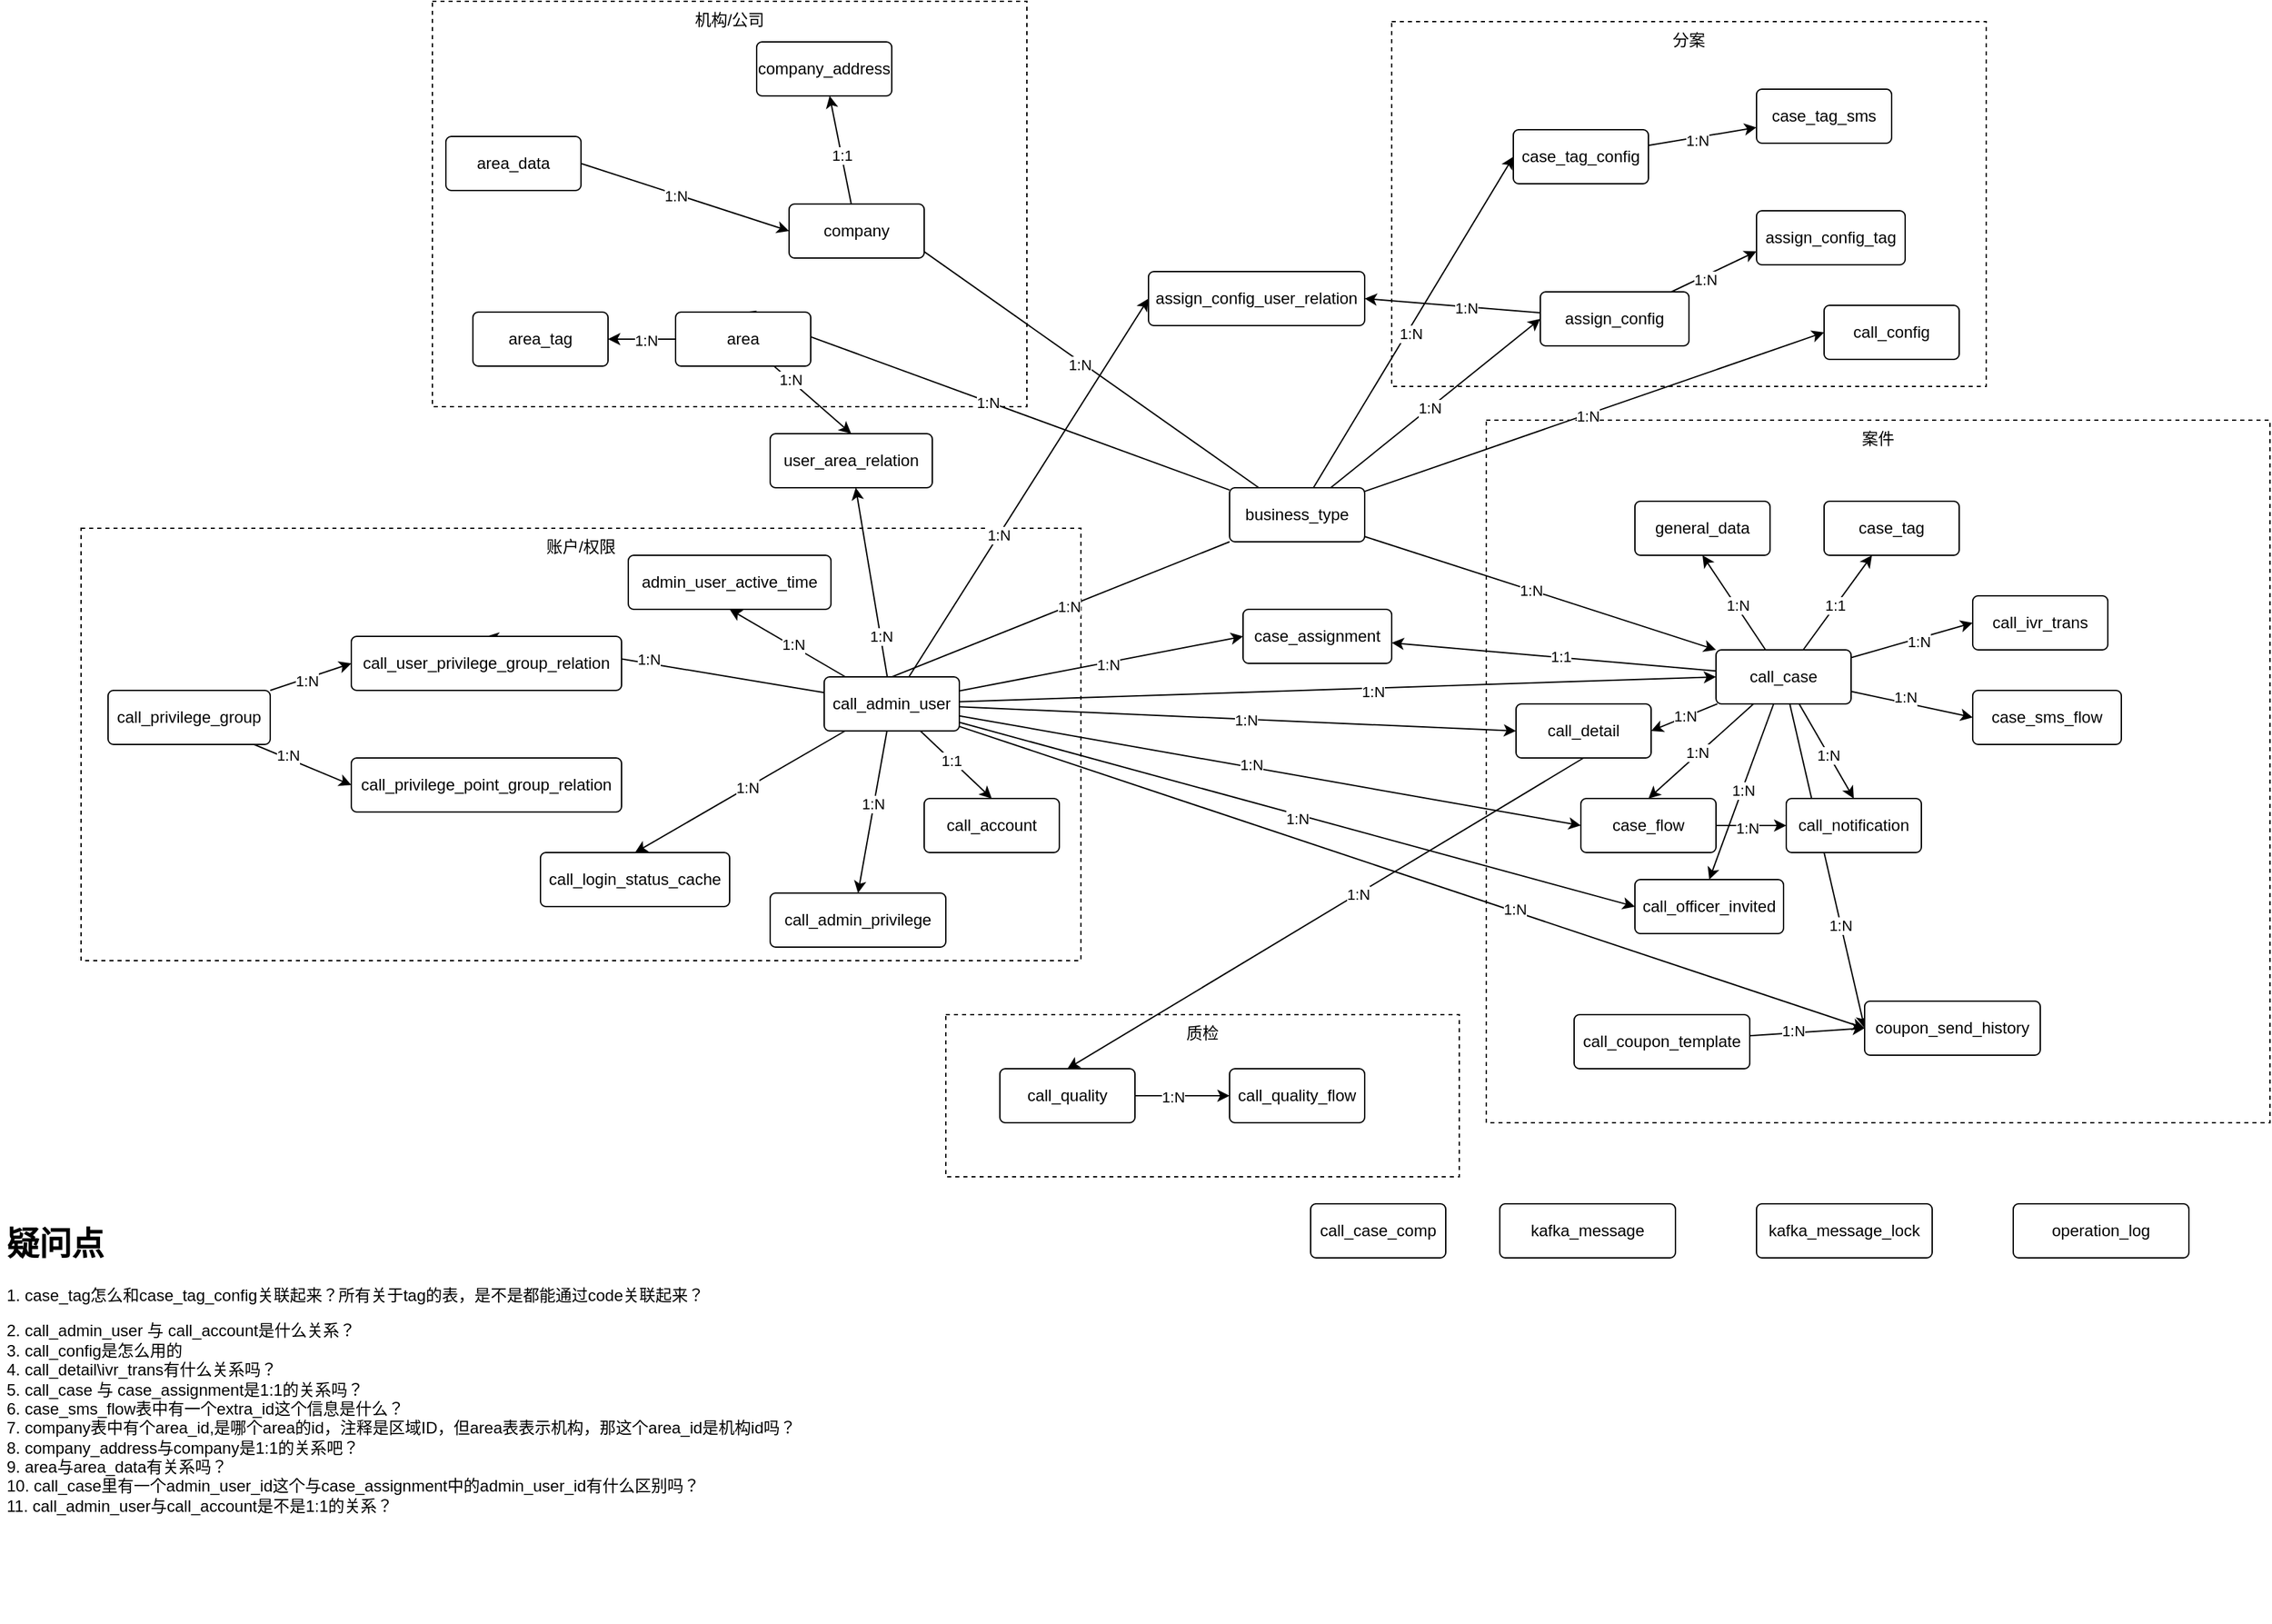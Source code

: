 <mxfile version="21.6.3" type="github">
  <diagram name="第 1 页" id="yUdO4xcYojDsIHdRHsY_">
    <mxGraphModel dx="1781" dy="1785" grid="1" gridSize="10" guides="1" tooltips="1" connect="1" arrows="1" fold="1" page="1" pageScale="1" pageWidth="827" pageHeight="1169" math="0" shadow="0">
      <root>
        <mxCell id="0" />
        <mxCell id="1" parent="0" />
        <mxCell id="k25ElWPyXL3KTAe7HJmq-136" value="分案" style="rounded=0;whiteSpace=wrap;html=1;verticalAlign=top;dashed=1;" vertex="1" parent="1">
          <mxGeometry x="660" y="-5" width="440" height="270" as="geometry" />
        </mxCell>
        <mxCell id="k25ElWPyXL3KTAe7HJmq-135" value="质检" style="rounded=0;whiteSpace=wrap;html=1;verticalAlign=top;dashed=1;" vertex="1" parent="1">
          <mxGeometry x="330" y="730" width="380" height="120" as="geometry" />
        </mxCell>
        <mxCell id="k25ElWPyXL3KTAe7HJmq-134" value="案件" style="rounded=0;whiteSpace=wrap;html=1;verticalAlign=top;dashed=1;" vertex="1" parent="1">
          <mxGeometry x="730" y="290" width="580" height="520" as="geometry" />
        </mxCell>
        <mxCell id="k25ElWPyXL3KTAe7HJmq-133" value="账户/权限" style="rounded=0;whiteSpace=wrap;html=1;verticalAlign=top;dashed=1;" vertex="1" parent="1">
          <mxGeometry x="-310" y="370" width="740" height="320" as="geometry" />
        </mxCell>
        <mxCell id="k25ElWPyXL3KTAe7HJmq-132" value="机构/公司" style="rounded=0;whiteSpace=wrap;html=1;verticalAlign=top;dashed=1;" vertex="1" parent="1">
          <mxGeometry x="-50" y="-20" width="440" height="300" as="geometry" />
        </mxCell>
        <mxCell id="k25ElWPyXL3KTAe7HJmq-6" style="rounded=0;orthogonalLoop=1;jettySize=auto;html=1;" edge="1" parent="1" source="k25ElWPyXL3KTAe7HJmq-3" target="k25ElWPyXL3KTAe7HJmq-5">
          <mxGeometry relative="1" as="geometry" />
        </mxCell>
        <mxCell id="k25ElWPyXL3KTAe7HJmq-7" value="1:1" style="edgeLabel;html=1;align=center;verticalAlign=middle;resizable=0;points=[];" vertex="1" connectable="0" parent="k25ElWPyXL3KTAe7HJmq-6">
          <mxGeometry x="-0.04" y="1" relative="1" as="geometry">
            <mxPoint y="1" as="offset" />
          </mxGeometry>
        </mxCell>
        <mxCell id="k25ElWPyXL3KTAe7HJmq-18" style="edgeStyle=none;rounded=0;orthogonalLoop=1;jettySize=auto;html=1;entryX=1;entryY=0.5;entryDx=0;entryDy=0;" edge="1" parent="1" source="k25ElWPyXL3KTAe7HJmq-3" target="k25ElWPyXL3KTAe7HJmq-17">
          <mxGeometry relative="1" as="geometry" />
        </mxCell>
        <mxCell id="k25ElWPyXL3KTAe7HJmq-19" value="1:N" style="edgeLabel;html=1;align=center;verticalAlign=middle;resizable=0;points=[];" vertex="1" connectable="0" parent="k25ElWPyXL3KTAe7HJmq-18">
          <mxGeometry x="-0.017" y="-1" relative="1" as="geometry">
            <mxPoint as="offset" />
          </mxGeometry>
        </mxCell>
        <mxCell id="k25ElWPyXL3KTAe7HJmq-23" style="edgeStyle=none;rounded=0;orthogonalLoop=1;jettySize=auto;html=1;entryX=0.5;entryY=0;entryDx=0;entryDy=0;" edge="1" parent="1" source="k25ElWPyXL3KTAe7HJmq-3" target="k25ElWPyXL3KTAe7HJmq-22">
          <mxGeometry relative="1" as="geometry" />
        </mxCell>
        <mxCell id="k25ElWPyXL3KTAe7HJmq-25" value="1:N" style="edgeLabel;html=1;align=center;verticalAlign=middle;resizable=0;points=[];" vertex="1" connectable="0" parent="k25ElWPyXL3KTAe7HJmq-23">
          <mxGeometry x="0.056" y="-2" relative="1" as="geometry">
            <mxPoint as="offset" />
          </mxGeometry>
        </mxCell>
        <mxCell id="k25ElWPyXL3KTAe7HJmq-47" style="edgeStyle=none;rounded=0;orthogonalLoop=1;jettySize=auto;html=1;entryX=0;entryY=0.5;entryDx=0;entryDy=0;" edge="1" parent="1" source="k25ElWPyXL3KTAe7HJmq-3" target="k25ElWPyXL3KTAe7HJmq-46">
          <mxGeometry relative="1" as="geometry" />
        </mxCell>
        <mxCell id="k25ElWPyXL3KTAe7HJmq-48" value="1:N" style="edgeLabel;html=1;align=center;verticalAlign=middle;resizable=0;points=[];" vertex="1" connectable="0" parent="k25ElWPyXL3KTAe7HJmq-47">
          <mxGeometry x="0.111" y="-2" relative="1" as="geometry">
            <mxPoint x="-1" as="offset" />
          </mxGeometry>
        </mxCell>
        <mxCell id="k25ElWPyXL3KTAe7HJmq-53" style="edgeStyle=none;rounded=0;orthogonalLoop=1;jettySize=auto;html=1;entryX=0.5;entryY=0;entryDx=0;entryDy=0;" edge="1" parent="1" source="k25ElWPyXL3KTAe7HJmq-3" target="k25ElWPyXL3KTAe7HJmq-52">
          <mxGeometry relative="1" as="geometry" />
        </mxCell>
        <mxCell id="k25ElWPyXL3KTAe7HJmq-55" value="1:N" style="edgeLabel;html=1;align=center;verticalAlign=middle;resizable=0;points=[];" vertex="1" connectable="0" parent="k25ElWPyXL3KTAe7HJmq-53">
          <mxGeometry x="0.08" y="-1" relative="1" as="geometry">
            <mxPoint as="offset" />
          </mxGeometry>
        </mxCell>
        <mxCell id="k25ElWPyXL3KTAe7HJmq-58" style="edgeStyle=none;rounded=0;orthogonalLoop=1;jettySize=auto;html=1;entryX=0.5;entryY=0;entryDx=0;entryDy=0;" edge="1" parent="1" source="k25ElWPyXL3KTAe7HJmq-3" target="k25ElWPyXL3KTAe7HJmq-57">
          <mxGeometry relative="1" as="geometry" />
        </mxCell>
        <mxCell id="k25ElWPyXL3KTAe7HJmq-60" value="1:N" style="edgeLabel;html=1;align=center;verticalAlign=middle;resizable=0;points=[];" vertex="1" connectable="0" parent="k25ElWPyXL3KTAe7HJmq-58">
          <mxGeometry x="-0.037" relative="1" as="geometry">
            <mxPoint y="1" as="offset" />
          </mxGeometry>
        </mxCell>
        <mxCell id="k25ElWPyXL3KTAe7HJmq-78" style="edgeStyle=none;rounded=0;orthogonalLoop=1;jettySize=auto;html=1;" edge="1" parent="1" source="k25ElWPyXL3KTAe7HJmq-3" target="k25ElWPyXL3KTAe7HJmq-77">
          <mxGeometry relative="1" as="geometry" />
        </mxCell>
        <mxCell id="k25ElWPyXL3KTAe7HJmq-80" value="1:1" style="edgeLabel;html=1;align=center;verticalAlign=middle;resizable=0;points=[];" vertex="1" connectable="0" parent="k25ElWPyXL3KTAe7HJmq-78">
          <mxGeometry x="-0.035" y="-1" relative="1" as="geometry">
            <mxPoint as="offset" />
          </mxGeometry>
        </mxCell>
        <mxCell id="k25ElWPyXL3KTAe7HJmq-83" style="edgeStyle=none;rounded=0;orthogonalLoop=1;jettySize=auto;html=1;entryX=0;entryY=0.5;entryDx=0;entryDy=0;" edge="1" parent="1" source="k25ElWPyXL3KTAe7HJmq-3" target="k25ElWPyXL3KTAe7HJmq-82">
          <mxGeometry relative="1" as="geometry" />
        </mxCell>
        <mxCell id="k25ElWPyXL3KTAe7HJmq-84" value="1:N" style="edgeLabel;html=1;align=center;verticalAlign=middle;resizable=0;points=[];" vertex="1" connectable="0" parent="k25ElWPyXL3KTAe7HJmq-83">
          <mxGeometry x="0.175" y="-3" relative="1" as="geometry">
            <mxPoint x="-12" y="-10" as="offset" />
          </mxGeometry>
        </mxCell>
        <mxCell id="k25ElWPyXL3KTAe7HJmq-97" style="edgeStyle=none;rounded=0;orthogonalLoop=1;jettySize=auto;html=1;entryX=0;entryY=0.5;entryDx=0;entryDy=0;" edge="1" parent="1" source="k25ElWPyXL3KTAe7HJmq-3" target="k25ElWPyXL3KTAe7HJmq-96">
          <mxGeometry relative="1" as="geometry" />
        </mxCell>
        <mxCell id="k25ElWPyXL3KTAe7HJmq-98" value="1:N" style="edgeLabel;html=1;align=center;verticalAlign=middle;resizable=0;points=[];" vertex="1" connectable="0" parent="k25ElWPyXL3KTAe7HJmq-97">
          <mxGeometry x="0.362" y="-1" relative="1" as="geometry">
            <mxPoint as="offset" />
          </mxGeometry>
        </mxCell>
        <mxCell id="k25ElWPyXL3KTAe7HJmq-104" style="edgeStyle=none;rounded=0;orthogonalLoop=1;jettySize=auto;html=1;entryX=0.5;entryY=1;entryDx=0;entryDy=0;" edge="1" parent="1" source="k25ElWPyXL3KTAe7HJmq-3" target="k25ElWPyXL3KTAe7HJmq-103">
          <mxGeometry relative="1" as="geometry" />
        </mxCell>
        <mxCell id="k25ElWPyXL3KTAe7HJmq-105" value="1:N" style="edgeLabel;html=1;align=center;verticalAlign=middle;resizable=0;points=[];" vertex="1" connectable="0" parent="k25ElWPyXL3KTAe7HJmq-104">
          <mxGeometry x="-0.059" y="-1" relative="1" as="geometry">
            <mxPoint as="offset" />
          </mxGeometry>
        </mxCell>
        <mxCell id="k25ElWPyXL3KTAe7HJmq-3" value="call_case" style="rounded=1;arcSize=10;whiteSpace=wrap;html=1;align=center;" vertex="1" parent="1">
          <mxGeometry x="900" y="460" width="100" height="40" as="geometry" />
        </mxCell>
        <mxCell id="k25ElWPyXL3KTAe7HJmq-5" value="case_tag" style="rounded=1;arcSize=10;whiteSpace=wrap;html=1;align=center;" vertex="1" parent="1">
          <mxGeometry x="980" y="350" width="100" height="40" as="geometry" />
        </mxCell>
        <mxCell id="k25ElWPyXL3KTAe7HJmq-9" style="edgeStyle=none;rounded=0;orthogonalLoop=1;jettySize=auto;html=1;entryX=0;entryY=0;entryDx=0;entryDy=0;" edge="1" parent="1" source="k25ElWPyXL3KTAe7HJmq-8" target="k25ElWPyXL3KTAe7HJmq-3">
          <mxGeometry relative="1" as="geometry" />
        </mxCell>
        <mxCell id="k25ElWPyXL3KTAe7HJmq-10" value="1:N" style="edgeLabel;html=1;align=center;verticalAlign=middle;resizable=0;points=[];" vertex="1" connectable="0" parent="k25ElWPyXL3KTAe7HJmq-9">
          <mxGeometry x="-0.068" relative="1" as="geometry">
            <mxPoint x="1" as="offset" />
          </mxGeometry>
        </mxCell>
        <mxCell id="k25ElWPyXL3KTAe7HJmq-15" style="edgeStyle=none;rounded=0;orthogonalLoop=1;jettySize=auto;html=1;entryX=0;entryY=0.5;entryDx=0;entryDy=0;" edge="1" parent="1" source="k25ElWPyXL3KTAe7HJmq-8" target="k25ElWPyXL3KTAe7HJmq-11">
          <mxGeometry relative="1" as="geometry" />
        </mxCell>
        <mxCell id="k25ElWPyXL3KTAe7HJmq-16" value="1:N" style="edgeLabel;html=1;align=center;verticalAlign=middle;resizable=0;points=[];" vertex="1" connectable="0" parent="k25ElWPyXL3KTAe7HJmq-15">
          <mxGeometry x="-0.207" relative="1" as="geometry">
            <mxPoint as="offset" />
          </mxGeometry>
        </mxCell>
        <mxCell id="k25ElWPyXL3KTAe7HJmq-31" style="edgeStyle=none;rounded=0;orthogonalLoop=1;jettySize=auto;html=1;entryX=0;entryY=0.5;entryDx=0;entryDy=0;" edge="1" parent="1" source="k25ElWPyXL3KTAe7HJmq-8" target="k25ElWPyXL3KTAe7HJmq-27">
          <mxGeometry relative="1" as="geometry" />
        </mxCell>
        <mxCell id="k25ElWPyXL3KTAe7HJmq-32" value="1:N" style="edgeLabel;html=1;align=center;verticalAlign=middle;resizable=0;points=[];" vertex="1" connectable="0" parent="k25ElWPyXL3KTAe7HJmq-31">
          <mxGeometry x="-0.055" y="-2" relative="1" as="geometry">
            <mxPoint as="offset" />
          </mxGeometry>
        </mxCell>
        <mxCell id="k25ElWPyXL3KTAe7HJmq-43" style="edgeStyle=none;rounded=0;orthogonalLoop=1;jettySize=auto;html=1;entryX=0;entryY=0.5;entryDx=0;entryDy=0;" edge="1" parent="1" source="k25ElWPyXL3KTAe7HJmq-8" target="k25ElWPyXL3KTAe7HJmq-42">
          <mxGeometry relative="1" as="geometry" />
        </mxCell>
        <mxCell id="k25ElWPyXL3KTAe7HJmq-44" value="1:N" style="edgeLabel;html=1;align=center;verticalAlign=middle;resizable=0;points=[];" vertex="1" connectable="0" parent="k25ElWPyXL3KTAe7HJmq-43">
          <mxGeometry x="-0.031" relative="1" as="geometry">
            <mxPoint y="1" as="offset" />
          </mxGeometry>
        </mxCell>
        <mxCell id="k25ElWPyXL3KTAe7HJmq-89" style="edgeStyle=none;rounded=0;orthogonalLoop=1;jettySize=auto;html=1;entryX=0.5;entryY=0;entryDx=0;entryDy=0;" edge="1" parent="1" source="k25ElWPyXL3KTAe7HJmq-8" target="k25ElWPyXL3KTAe7HJmq-85">
          <mxGeometry relative="1" as="geometry" />
        </mxCell>
        <mxCell id="k25ElWPyXL3KTAe7HJmq-90" value="1:N" style="edgeLabel;html=1;align=center;verticalAlign=middle;resizable=0;points=[];" vertex="1" connectable="0" parent="k25ElWPyXL3KTAe7HJmq-89">
          <mxGeometry x="-0.118" y="1" relative="1" as="geometry">
            <mxPoint x="-1" as="offset" />
          </mxGeometry>
        </mxCell>
        <mxCell id="k25ElWPyXL3KTAe7HJmq-91" style="edgeStyle=none;rounded=0;orthogonalLoop=1;jettySize=auto;html=1;entryX=0.5;entryY=0;entryDx=0;entryDy=0;" edge="1" parent="1" source="k25ElWPyXL3KTAe7HJmq-8" target="k25ElWPyXL3KTAe7HJmq-86">
          <mxGeometry relative="1" as="geometry" />
        </mxCell>
        <mxCell id="k25ElWPyXL3KTAe7HJmq-92" value="1:N" style="edgeLabel;html=1;align=center;verticalAlign=middle;resizable=0;points=[];" vertex="1" connectable="0" parent="k25ElWPyXL3KTAe7HJmq-91">
          <mxGeometry x="-0.008" relative="1" as="geometry">
            <mxPoint x="-1" as="offset" />
          </mxGeometry>
        </mxCell>
        <mxCell id="k25ElWPyXL3KTAe7HJmq-122" style="edgeStyle=none;rounded=0;orthogonalLoop=1;jettySize=auto;html=1;entryX=0;entryY=0.5;entryDx=0;entryDy=0;" edge="1" parent="1" source="k25ElWPyXL3KTAe7HJmq-8" target="k25ElWPyXL3KTAe7HJmq-121">
          <mxGeometry relative="1" as="geometry" />
        </mxCell>
        <mxCell id="k25ElWPyXL3KTAe7HJmq-123" value="1:N" style="edgeLabel;html=1;align=center;verticalAlign=middle;resizable=0;points=[];" vertex="1" connectable="0" parent="k25ElWPyXL3KTAe7HJmq-122">
          <mxGeometry x="-0.05" y="1" relative="1" as="geometry">
            <mxPoint y="1" as="offset" />
          </mxGeometry>
        </mxCell>
        <mxCell id="k25ElWPyXL3KTAe7HJmq-8" value="business_type" style="rounded=1;arcSize=10;whiteSpace=wrap;html=1;align=center;" vertex="1" parent="1">
          <mxGeometry x="540" y="340" width="100" height="40" as="geometry" />
        </mxCell>
        <mxCell id="k25ElWPyXL3KTAe7HJmq-12" style="edgeStyle=none;rounded=0;orthogonalLoop=1;jettySize=auto;html=1;entryX=0;entryY=0.5;entryDx=0;entryDy=0;" edge="1" parent="1" source="k25ElWPyXL3KTAe7HJmq-11" target="k25ElWPyXL3KTAe7HJmq-3">
          <mxGeometry relative="1" as="geometry" />
        </mxCell>
        <mxCell id="k25ElWPyXL3KTAe7HJmq-13" value="1:N" style="edgeLabel;html=1;align=center;verticalAlign=middle;resizable=0;points=[];" vertex="1" connectable="0" parent="k25ElWPyXL3KTAe7HJmq-12">
          <mxGeometry x="0.091" y="-1" relative="1" as="geometry">
            <mxPoint y="1" as="offset" />
          </mxGeometry>
        </mxCell>
        <mxCell id="k25ElWPyXL3KTAe7HJmq-20" style="edgeStyle=none;rounded=0;orthogonalLoop=1;jettySize=auto;html=1;entryX=0;entryY=0.5;entryDx=0;entryDy=0;" edge="1" parent="1" source="k25ElWPyXL3KTAe7HJmq-11" target="k25ElWPyXL3KTAe7HJmq-17">
          <mxGeometry relative="1" as="geometry" />
        </mxCell>
        <mxCell id="k25ElWPyXL3KTAe7HJmq-21" value="1:N" style="edgeLabel;html=1;align=center;verticalAlign=middle;resizable=0;points=[];" vertex="1" connectable="0" parent="k25ElWPyXL3KTAe7HJmq-20">
          <mxGeometry x="0.028" relative="1" as="geometry">
            <mxPoint as="offset" />
          </mxGeometry>
        </mxCell>
        <mxCell id="k25ElWPyXL3KTAe7HJmq-24" style="edgeStyle=none;rounded=0;orthogonalLoop=1;jettySize=auto;html=1;entryX=0;entryY=0.5;entryDx=0;entryDy=0;" edge="1" parent="1" source="k25ElWPyXL3KTAe7HJmq-11" target="k25ElWPyXL3KTAe7HJmq-22">
          <mxGeometry relative="1" as="geometry">
            <mxPoint x="630" y="330" as="targetPoint" />
          </mxGeometry>
        </mxCell>
        <mxCell id="k25ElWPyXL3KTAe7HJmq-26" value="1:N" style="edgeLabel;html=1;align=center;verticalAlign=middle;resizable=0;points=[];" vertex="1" connectable="0" parent="k25ElWPyXL3KTAe7HJmq-24">
          <mxGeometry x="-0.064" y="2" relative="1" as="geometry">
            <mxPoint as="offset" />
          </mxGeometry>
        </mxCell>
        <mxCell id="k25ElWPyXL3KTAe7HJmq-36" style="edgeStyle=none;rounded=0;orthogonalLoop=1;jettySize=auto;html=1;entryX=0.5;entryY=0;entryDx=0;entryDy=0;" edge="1" parent="1" source="k25ElWPyXL3KTAe7HJmq-11" target="k25ElWPyXL3KTAe7HJmq-35">
          <mxGeometry relative="1" as="geometry" />
        </mxCell>
        <mxCell id="k25ElWPyXL3KTAe7HJmq-37" value="1:1" style="edgeLabel;html=1;align=center;verticalAlign=middle;resizable=0;points=[];" vertex="1" connectable="0" parent="k25ElWPyXL3KTAe7HJmq-36">
          <mxGeometry x="-0.13" y="-1" relative="1" as="geometry">
            <mxPoint y="-1" as="offset" />
          </mxGeometry>
        </mxCell>
        <mxCell id="k25ElWPyXL3KTAe7HJmq-40" style="edgeStyle=none;rounded=0;orthogonalLoop=1;jettySize=auto;html=1;entryX=0.5;entryY=0;entryDx=0;entryDy=0;" edge="1" parent="1" source="k25ElWPyXL3KTAe7HJmq-11" target="k25ElWPyXL3KTAe7HJmq-38">
          <mxGeometry relative="1" as="geometry" />
        </mxCell>
        <mxCell id="k25ElWPyXL3KTAe7HJmq-41" value="1:N" style="edgeLabel;html=1;align=center;verticalAlign=middle;resizable=0;points=[];" vertex="1" connectable="0" parent="k25ElWPyXL3KTAe7HJmq-40">
          <mxGeometry x="-0.103" y="-2" relative="1" as="geometry">
            <mxPoint x="1" as="offset" />
          </mxGeometry>
        </mxCell>
        <mxCell id="k25ElWPyXL3KTAe7HJmq-50" style="edgeStyle=none;rounded=0;orthogonalLoop=1;jettySize=auto;html=1;entryX=0.5;entryY=0;entryDx=0;entryDy=0;" edge="1" parent="1" source="k25ElWPyXL3KTAe7HJmq-11" target="k25ElWPyXL3KTAe7HJmq-49">
          <mxGeometry relative="1" as="geometry" />
        </mxCell>
        <mxCell id="k25ElWPyXL3KTAe7HJmq-51" value="1:N" style="edgeLabel;html=1;align=center;verticalAlign=middle;resizable=0;points=[];" vertex="1" connectable="0" parent="k25ElWPyXL3KTAe7HJmq-50">
          <mxGeometry x="-0.064" relative="1" as="geometry">
            <mxPoint as="offset" />
          </mxGeometry>
        </mxCell>
        <mxCell id="k25ElWPyXL3KTAe7HJmq-59" style="edgeStyle=none;rounded=0;orthogonalLoop=1;jettySize=auto;html=1;entryX=0;entryY=0.5;entryDx=0;entryDy=0;" edge="1" parent="1" source="k25ElWPyXL3KTAe7HJmq-11" target="k25ElWPyXL3KTAe7HJmq-57">
          <mxGeometry relative="1" as="geometry" />
        </mxCell>
        <mxCell id="k25ElWPyXL3KTAe7HJmq-61" value="1:N" style="edgeLabel;html=1;align=center;verticalAlign=middle;resizable=0;points=[];" vertex="1" connectable="0" parent="k25ElWPyXL3KTAe7HJmq-59">
          <mxGeometry x="0.001" y="-3" relative="1" as="geometry">
            <mxPoint as="offset" />
          </mxGeometry>
        </mxCell>
        <mxCell id="k25ElWPyXL3KTAe7HJmq-71" style="edgeStyle=none;rounded=0;orthogonalLoop=1;jettySize=auto;html=1;entryX=0.5;entryY=0;entryDx=0;entryDy=0;" edge="1" parent="1" source="k25ElWPyXL3KTAe7HJmq-11" target="k25ElWPyXL3KTAe7HJmq-70">
          <mxGeometry relative="1" as="geometry" />
        </mxCell>
        <mxCell id="k25ElWPyXL3KTAe7HJmq-74" value="1:N" style="edgeLabel;html=1;align=center;verticalAlign=middle;resizable=0;points=[];" vertex="1" connectable="0" parent="k25ElWPyXL3KTAe7HJmq-71">
          <mxGeometry x="0.045" y="-3" relative="1" as="geometry">
            <mxPoint as="offset" />
          </mxGeometry>
        </mxCell>
        <mxCell id="k25ElWPyXL3KTAe7HJmq-79" style="edgeStyle=none;rounded=0;orthogonalLoop=1;jettySize=auto;html=1;entryX=0;entryY=0.5;entryDx=0;entryDy=0;" edge="1" parent="1" source="k25ElWPyXL3KTAe7HJmq-11" target="k25ElWPyXL3KTAe7HJmq-77">
          <mxGeometry relative="1" as="geometry" />
        </mxCell>
        <mxCell id="k25ElWPyXL3KTAe7HJmq-81" value="1:N" style="edgeLabel;html=1;align=center;verticalAlign=middle;resizable=0;points=[];" vertex="1" connectable="0" parent="k25ElWPyXL3KTAe7HJmq-79">
          <mxGeometry x="0.048" y="3" relative="1" as="geometry">
            <mxPoint y="4" as="offset" />
          </mxGeometry>
        </mxCell>
        <mxCell id="k25ElWPyXL3KTAe7HJmq-101" style="edgeStyle=none;rounded=0;orthogonalLoop=1;jettySize=auto;html=1;entryX=0;entryY=0.5;entryDx=0;entryDy=0;" edge="1" parent="1" source="k25ElWPyXL3KTAe7HJmq-11" target="k25ElWPyXL3KTAe7HJmq-96">
          <mxGeometry relative="1" as="geometry" />
        </mxCell>
        <mxCell id="k25ElWPyXL3KTAe7HJmq-102" value="1:N" style="edgeLabel;html=1;align=center;verticalAlign=middle;resizable=0;points=[];" vertex="1" connectable="0" parent="k25ElWPyXL3KTAe7HJmq-101">
          <mxGeometry x="0.223" y="2" relative="1" as="geometry">
            <mxPoint as="offset" />
          </mxGeometry>
        </mxCell>
        <mxCell id="k25ElWPyXL3KTAe7HJmq-111" style="edgeStyle=none;rounded=0;orthogonalLoop=1;jettySize=auto;html=1;" edge="1" parent="1" source="k25ElWPyXL3KTAe7HJmq-11" target="k25ElWPyXL3KTAe7HJmq-109">
          <mxGeometry relative="1" as="geometry" />
        </mxCell>
        <mxCell id="k25ElWPyXL3KTAe7HJmq-113" value="1:N" style="edgeLabel;html=1;align=center;verticalAlign=middle;resizable=0;points=[];" vertex="1" connectable="0" parent="k25ElWPyXL3KTAe7HJmq-111">
          <mxGeometry x="-0.56" relative="1" as="geometry">
            <mxPoint as="offset" />
          </mxGeometry>
        </mxCell>
        <mxCell id="k25ElWPyXL3KTAe7HJmq-115" style="edgeStyle=none;rounded=0;orthogonalLoop=1;jettySize=auto;html=1;entryX=0.5;entryY=1;entryDx=0;entryDy=0;" edge="1" parent="1" source="k25ElWPyXL3KTAe7HJmq-11" target="k25ElWPyXL3KTAe7HJmq-114">
          <mxGeometry relative="1" as="geometry" />
        </mxCell>
        <mxCell id="k25ElWPyXL3KTAe7HJmq-116" value="1:N" style="edgeLabel;html=1;align=center;verticalAlign=middle;resizable=0;points=[];" vertex="1" connectable="0" parent="k25ElWPyXL3KTAe7HJmq-115">
          <mxGeometry x="-0.086" y="-1" relative="1" as="geometry">
            <mxPoint as="offset" />
          </mxGeometry>
        </mxCell>
        <mxCell id="k25ElWPyXL3KTAe7HJmq-130" style="edgeStyle=none;rounded=0;orthogonalLoop=1;jettySize=auto;html=1;entryX=0;entryY=0.5;entryDx=0;entryDy=0;" edge="1" parent="1" source="k25ElWPyXL3KTAe7HJmq-11" target="k25ElWPyXL3KTAe7HJmq-127">
          <mxGeometry relative="1" as="geometry" />
        </mxCell>
        <mxCell id="k25ElWPyXL3KTAe7HJmq-131" value="1:N" style="edgeLabel;html=1;align=center;verticalAlign=middle;resizable=0;points=[];" vertex="1" connectable="0" parent="k25ElWPyXL3KTAe7HJmq-130">
          <mxGeometry x="-0.25" y="1" relative="1" as="geometry">
            <mxPoint as="offset" />
          </mxGeometry>
        </mxCell>
        <mxCell id="k25ElWPyXL3KTAe7HJmq-11" value="call_admin_user" style="rounded=1;arcSize=10;whiteSpace=wrap;html=1;align=center;" vertex="1" parent="1">
          <mxGeometry x="240" y="480" width="100" height="40" as="geometry" />
        </mxCell>
        <mxCell id="k25ElWPyXL3KTAe7HJmq-65" style="edgeStyle=none;rounded=0;orthogonalLoop=1;jettySize=auto;html=1;entryX=0.5;entryY=0;entryDx=0;entryDy=0;exitX=0.5;exitY=1;exitDx=0;exitDy=0;" edge="1" parent="1" source="k25ElWPyXL3KTAe7HJmq-17" target="k25ElWPyXL3KTAe7HJmq-64">
          <mxGeometry relative="1" as="geometry" />
        </mxCell>
        <mxCell id="k25ElWPyXL3KTAe7HJmq-66" value="1:N" style="edgeLabel;html=1;align=center;verticalAlign=middle;resizable=0;points=[];" vertex="1" connectable="0" parent="k25ElWPyXL3KTAe7HJmq-65">
          <mxGeometry x="-0.125" relative="1" as="geometry">
            <mxPoint as="offset" />
          </mxGeometry>
        </mxCell>
        <mxCell id="k25ElWPyXL3KTAe7HJmq-17" value="call_detail" style="rounded=1;arcSize=10;whiteSpace=wrap;html=1;align=center;" vertex="1" parent="1">
          <mxGeometry x="752" y="500" width="100" height="40" as="geometry" />
        </mxCell>
        <mxCell id="k25ElWPyXL3KTAe7HJmq-54" style="edgeStyle=none;rounded=0;orthogonalLoop=1;jettySize=auto;html=1;entryX=0;entryY=0.5;entryDx=0;entryDy=0;" edge="1" parent="1" source="k25ElWPyXL3KTAe7HJmq-22" target="k25ElWPyXL3KTAe7HJmq-52">
          <mxGeometry relative="1" as="geometry" />
        </mxCell>
        <mxCell id="k25ElWPyXL3KTAe7HJmq-56" value="1:N" style="edgeLabel;html=1;align=center;verticalAlign=middle;resizable=0;points=[];" vertex="1" connectable="0" parent="k25ElWPyXL3KTAe7HJmq-54">
          <mxGeometry x="-0.137" y="-2" relative="1" as="geometry">
            <mxPoint as="offset" />
          </mxGeometry>
        </mxCell>
        <mxCell id="k25ElWPyXL3KTAe7HJmq-22" value="case_flow" style="rounded=1;arcSize=10;whiteSpace=wrap;html=1;align=center;" vertex="1" parent="1">
          <mxGeometry x="800" y="570" width="100" height="40" as="geometry" />
        </mxCell>
        <mxCell id="k25ElWPyXL3KTAe7HJmq-29" style="edgeStyle=none;rounded=0;orthogonalLoop=1;jettySize=auto;html=1;" edge="1" parent="1" source="k25ElWPyXL3KTAe7HJmq-27" target="k25ElWPyXL3KTAe7HJmq-28">
          <mxGeometry relative="1" as="geometry" />
        </mxCell>
        <mxCell id="k25ElWPyXL3KTAe7HJmq-30" value="1:N" style="edgeLabel;html=1;align=center;verticalAlign=middle;resizable=0;points=[];" vertex="1" connectable="0" parent="k25ElWPyXL3KTAe7HJmq-29">
          <mxGeometry x="-0.1" y="-1" relative="1" as="geometry">
            <mxPoint y="1" as="offset" />
          </mxGeometry>
        </mxCell>
        <mxCell id="k25ElWPyXL3KTAe7HJmq-27" value="case_tag_config" style="rounded=1;arcSize=10;whiteSpace=wrap;html=1;align=center;" vertex="1" parent="1">
          <mxGeometry x="750" y="75" width="100" height="40" as="geometry" />
        </mxCell>
        <mxCell id="k25ElWPyXL3KTAe7HJmq-28" value="case_tag_sms" style="rounded=1;arcSize=10;whiteSpace=wrap;html=1;align=center;" vertex="1" parent="1">
          <mxGeometry x="930" y="45" width="100" height="40" as="geometry" />
        </mxCell>
        <mxCell id="k25ElWPyXL3KTAe7HJmq-33" value="&lt;h1&gt;疑问点&lt;/h1&gt;&lt;p&gt;1. case_tag怎么和case_tag_config关联起来？所有关于tag的表，是不是都能通过code关联起来？&lt;/p&gt;2. call_admin_user 与 call_account是什么关系？&lt;br&gt;3.&amp;nbsp;call_config是怎么用的&lt;br&gt;4. call_detail\ivr_trans有什么关系吗？&lt;br&gt;5.&amp;nbsp;call_case 与 case_assignment是1:1的关系吗？&lt;br&gt;6.&amp;nbsp;case_sms_flow表中有一个extra_id这个信息是什么？&lt;br&gt;7. company表中有个area_id,是哪个area的id，注释是区域ID，但area表表示机构，那这个area_id是机构id吗？&lt;br&gt;8.&amp;nbsp;company_address与company是1:1的关系吧？&lt;br&gt;9. area与area_data有关系吗？&lt;br&gt;10.&amp;nbsp;call_case里有一个admin_user_id这个与case_assignment中的admin_user_id有什么区别吗？&lt;br&gt;11.&amp;nbsp;call_admin_user与call_account是不是1:1的关系？" style="text;html=1;strokeColor=none;fillColor=none;spacing=5;spacingTop=-20;whiteSpace=wrap;overflow=hidden;rounded=0;" vertex="1" parent="1">
          <mxGeometry x="-370" y="880" width="680" height="300" as="geometry" />
        </mxCell>
        <mxCell id="k25ElWPyXL3KTAe7HJmq-34" value="call_case_comp" style="rounded=1;arcSize=10;whiteSpace=wrap;html=1;align=center;" vertex="1" parent="1">
          <mxGeometry x="600" y="870" width="100" height="40" as="geometry" />
        </mxCell>
        <mxCell id="k25ElWPyXL3KTAe7HJmq-35" value="call_account" style="rounded=1;arcSize=10;whiteSpace=wrap;html=1;align=center;" vertex="1" parent="1">
          <mxGeometry x="314" y="570" width="100" height="40" as="geometry" />
        </mxCell>
        <mxCell id="k25ElWPyXL3KTAe7HJmq-38" value="call_admin_privilege" style="rounded=1;arcSize=10;whiteSpace=wrap;html=1;align=center;" vertex="1" parent="1">
          <mxGeometry x="200" y="640" width="130" height="40" as="geometry" />
        </mxCell>
        <mxCell id="k25ElWPyXL3KTAe7HJmq-42" value="call_config" style="rounded=1;arcSize=10;whiteSpace=wrap;html=1;align=center;" vertex="1" parent="1">
          <mxGeometry x="980" y="205" width="100" height="40" as="geometry" />
        </mxCell>
        <mxCell id="k25ElWPyXL3KTAe7HJmq-99" style="edgeStyle=none;rounded=0;orthogonalLoop=1;jettySize=auto;html=1;entryX=0;entryY=0.5;entryDx=0;entryDy=0;" edge="1" parent="1" source="k25ElWPyXL3KTAe7HJmq-45" target="k25ElWPyXL3KTAe7HJmq-96">
          <mxGeometry relative="1" as="geometry" />
        </mxCell>
        <mxCell id="k25ElWPyXL3KTAe7HJmq-100" value="1:N" style="edgeLabel;html=1;align=center;verticalAlign=middle;resizable=0;points=[];" vertex="1" connectable="0" parent="k25ElWPyXL3KTAe7HJmq-99">
          <mxGeometry x="-0.262" y="2" relative="1" as="geometry">
            <mxPoint as="offset" />
          </mxGeometry>
        </mxCell>
        <mxCell id="k25ElWPyXL3KTAe7HJmq-45" value="call_coupon_template" style="rounded=1;arcSize=10;whiteSpace=wrap;html=1;align=center;" vertex="1" parent="1">
          <mxGeometry x="795" y="730" width="130" height="40" as="geometry" />
        </mxCell>
        <mxCell id="k25ElWPyXL3KTAe7HJmq-46" value="call_ivr_trans" style="rounded=1;arcSize=10;whiteSpace=wrap;html=1;align=center;" vertex="1" parent="1">
          <mxGeometry x="1090" y="420" width="100" height="40" as="geometry" />
        </mxCell>
        <mxCell id="k25ElWPyXL3KTAe7HJmq-49" value="call_login_status_cache" style="rounded=1;arcSize=10;whiteSpace=wrap;html=1;align=center;" vertex="1" parent="1">
          <mxGeometry x="30" y="610" width="140" height="40" as="geometry" />
        </mxCell>
        <mxCell id="k25ElWPyXL3KTAe7HJmq-52" value="call_notification" style="rounded=1;arcSize=10;whiteSpace=wrap;html=1;align=center;" vertex="1" parent="1">
          <mxGeometry x="952" y="570" width="100" height="40" as="geometry" />
        </mxCell>
        <mxCell id="k25ElWPyXL3KTAe7HJmq-57" value="call_officer_invited" style="rounded=1;arcSize=10;whiteSpace=wrap;html=1;align=center;" vertex="1" parent="1">
          <mxGeometry x="840" y="630" width="110" height="40" as="geometry" />
        </mxCell>
        <mxCell id="k25ElWPyXL3KTAe7HJmq-72" style="edgeStyle=none;rounded=0;orthogonalLoop=1;jettySize=auto;html=1;entryX=0;entryY=0.5;entryDx=0;entryDy=0;" edge="1" parent="1" source="k25ElWPyXL3KTAe7HJmq-62" target="k25ElWPyXL3KTAe7HJmq-70">
          <mxGeometry relative="1" as="geometry" />
        </mxCell>
        <mxCell id="k25ElWPyXL3KTAe7HJmq-75" value="1:N" style="edgeLabel;html=1;align=center;verticalAlign=middle;resizable=0;points=[];" vertex="1" connectable="0" parent="k25ElWPyXL3KTAe7HJmq-72">
          <mxGeometry x="-0.12" y="-2" relative="1" as="geometry">
            <mxPoint as="offset" />
          </mxGeometry>
        </mxCell>
        <mxCell id="k25ElWPyXL3KTAe7HJmq-73" style="edgeStyle=none;rounded=0;orthogonalLoop=1;jettySize=auto;html=1;entryX=0;entryY=0.5;entryDx=0;entryDy=0;" edge="1" parent="1" source="k25ElWPyXL3KTAe7HJmq-62" target="k25ElWPyXL3KTAe7HJmq-63">
          <mxGeometry relative="1" as="geometry" />
        </mxCell>
        <mxCell id="k25ElWPyXL3KTAe7HJmq-76" value="1:N" style="edgeLabel;html=1;align=center;verticalAlign=middle;resizable=0;points=[];" vertex="1" connectable="0" parent="k25ElWPyXL3KTAe7HJmq-73">
          <mxGeometry x="-0.348" y="2" relative="1" as="geometry">
            <mxPoint as="offset" />
          </mxGeometry>
        </mxCell>
        <mxCell id="k25ElWPyXL3KTAe7HJmq-62" value="call_privilege_group" style="rounded=1;arcSize=10;whiteSpace=wrap;html=1;align=center;" vertex="1" parent="1">
          <mxGeometry x="-290" y="490" width="120" height="40" as="geometry" />
        </mxCell>
        <mxCell id="k25ElWPyXL3KTAe7HJmq-63" value="call_privilege_point_group_relation" style="rounded=1;arcSize=10;whiteSpace=wrap;html=1;align=center;" vertex="1" parent="1">
          <mxGeometry x="-110" y="540" width="200" height="40" as="geometry" />
        </mxCell>
        <mxCell id="k25ElWPyXL3KTAe7HJmq-68" style="edgeStyle=none;rounded=0;orthogonalLoop=1;jettySize=auto;html=1;entryX=0;entryY=0.5;entryDx=0;entryDy=0;" edge="1" parent="1" source="k25ElWPyXL3KTAe7HJmq-64" target="k25ElWPyXL3KTAe7HJmq-67">
          <mxGeometry relative="1" as="geometry" />
        </mxCell>
        <mxCell id="k25ElWPyXL3KTAe7HJmq-69" value="1:N" style="edgeLabel;html=1;align=center;verticalAlign=middle;resizable=0;points=[];" vertex="1" connectable="0" parent="k25ElWPyXL3KTAe7HJmq-68">
          <mxGeometry x="-0.2" y="-1" relative="1" as="geometry">
            <mxPoint as="offset" />
          </mxGeometry>
        </mxCell>
        <mxCell id="k25ElWPyXL3KTAe7HJmq-64" value="call_quality" style="rounded=1;arcSize=10;whiteSpace=wrap;html=1;align=center;" vertex="1" parent="1">
          <mxGeometry x="370" y="770" width="100" height="40" as="geometry" />
        </mxCell>
        <mxCell id="k25ElWPyXL3KTAe7HJmq-67" value="call_quality_flow" style="rounded=1;arcSize=10;whiteSpace=wrap;html=1;align=center;" vertex="1" parent="1">
          <mxGeometry x="540" y="770" width="100" height="40" as="geometry" />
        </mxCell>
        <mxCell id="k25ElWPyXL3KTAe7HJmq-70" value="call_user_privilege_group_relation" style="rounded=1;arcSize=10;whiteSpace=wrap;html=1;align=center;" vertex="1" parent="1">
          <mxGeometry x="-110" y="450" width="200" height="40" as="geometry" />
        </mxCell>
        <mxCell id="k25ElWPyXL3KTAe7HJmq-77" value="case_assignment" style="rounded=1;arcSize=10;whiteSpace=wrap;html=1;align=center;" vertex="1" parent="1">
          <mxGeometry x="550" y="430" width="110" height="40" as="geometry" />
        </mxCell>
        <mxCell id="k25ElWPyXL3KTAe7HJmq-82" value="case_sms_flow" style="rounded=1;arcSize=10;whiteSpace=wrap;html=1;align=center;" vertex="1" parent="1">
          <mxGeometry x="1090" y="490" width="110" height="40" as="geometry" />
        </mxCell>
        <mxCell id="k25ElWPyXL3KTAe7HJmq-94" style="edgeStyle=none;rounded=0;orthogonalLoop=1;jettySize=auto;html=1;" edge="1" parent="1" source="k25ElWPyXL3KTAe7HJmq-85" target="k25ElWPyXL3KTAe7HJmq-93">
          <mxGeometry relative="1" as="geometry" />
        </mxCell>
        <mxCell id="k25ElWPyXL3KTAe7HJmq-95" value="1:1" style="edgeLabel;html=1;align=center;verticalAlign=middle;resizable=0;points=[];" vertex="1" connectable="0" parent="k25ElWPyXL3KTAe7HJmq-94">
          <mxGeometry x="-0.1" relative="1" as="geometry">
            <mxPoint as="offset" />
          </mxGeometry>
        </mxCell>
        <mxCell id="k25ElWPyXL3KTAe7HJmq-85" value="company" style="rounded=1;arcSize=10;whiteSpace=wrap;html=1;align=center;" vertex="1" parent="1">
          <mxGeometry x="214" y="130" width="100" height="40" as="geometry" />
        </mxCell>
        <mxCell id="k25ElWPyXL3KTAe7HJmq-87" style="edgeStyle=none;rounded=0;orthogonalLoop=1;jettySize=auto;html=1;entryX=0;entryY=0.5;entryDx=0;entryDy=0;exitX=1;exitY=0.5;exitDx=0;exitDy=0;" edge="1" parent="1" source="k25ElWPyXL3KTAe7HJmq-117" target="k25ElWPyXL3KTAe7HJmq-85">
          <mxGeometry relative="1" as="geometry" />
        </mxCell>
        <mxCell id="k25ElWPyXL3KTAe7HJmq-88" value="1:N" style="edgeLabel;html=1;align=center;verticalAlign=middle;resizable=0;points=[];" vertex="1" connectable="0" parent="k25ElWPyXL3KTAe7HJmq-87">
          <mxGeometry x="-0.1" relative="1" as="geometry">
            <mxPoint y="1" as="offset" />
          </mxGeometry>
        </mxCell>
        <mxCell id="k25ElWPyXL3KTAe7HJmq-110" style="edgeStyle=none;rounded=0;orthogonalLoop=1;jettySize=auto;html=1;entryX=0.5;entryY=0;entryDx=0;entryDy=0;" edge="1" parent="1" source="k25ElWPyXL3KTAe7HJmq-86" target="k25ElWPyXL3KTAe7HJmq-109">
          <mxGeometry relative="1" as="geometry" />
        </mxCell>
        <mxCell id="k25ElWPyXL3KTAe7HJmq-112" value="1:N" style="edgeLabel;html=1;align=center;verticalAlign=middle;resizable=0;points=[];" vertex="1" connectable="0" parent="k25ElWPyXL3KTAe7HJmq-110">
          <mxGeometry x="-0.594" y="1" relative="1" as="geometry">
            <mxPoint as="offset" />
          </mxGeometry>
        </mxCell>
        <mxCell id="k25ElWPyXL3KTAe7HJmq-119" style="edgeStyle=none;rounded=0;orthogonalLoop=1;jettySize=auto;html=1;entryX=1;entryY=0.5;entryDx=0;entryDy=0;" edge="1" parent="1" source="k25ElWPyXL3KTAe7HJmq-86" target="k25ElWPyXL3KTAe7HJmq-118">
          <mxGeometry relative="1" as="geometry" />
        </mxCell>
        <mxCell id="k25ElWPyXL3KTAe7HJmq-120" value="1:N" style="edgeLabel;html=1;align=center;verticalAlign=middle;resizable=0;points=[];" vertex="1" connectable="0" parent="k25ElWPyXL3KTAe7HJmq-119">
          <mxGeometry x="-0.128" y="1" relative="1" as="geometry">
            <mxPoint as="offset" />
          </mxGeometry>
        </mxCell>
        <mxCell id="k25ElWPyXL3KTAe7HJmq-86" value="area" style="rounded=1;arcSize=10;whiteSpace=wrap;html=1;align=center;" vertex="1" parent="1">
          <mxGeometry x="130" y="210" width="100" height="40" as="geometry" />
        </mxCell>
        <mxCell id="k25ElWPyXL3KTAe7HJmq-93" value="company_address" style="rounded=1;arcSize=10;whiteSpace=wrap;html=1;align=center;" vertex="1" parent="1">
          <mxGeometry x="190" y="10" width="100" height="40" as="geometry" />
        </mxCell>
        <mxCell id="k25ElWPyXL3KTAe7HJmq-96" value="coupon_send_history" style="rounded=1;arcSize=10;whiteSpace=wrap;html=1;align=center;" vertex="1" parent="1">
          <mxGeometry x="1010" y="720" width="130" height="40" as="geometry" />
        </mxCell>
        <mxCell id="k25ElWPyXL3KTAe7HJmq-103" value="general_data" style="rounded=1;arcSize=10;whiteSpace=wrap;html=1;align=center;" vertex="1" parent="1">
          <mxGeometry x="840" y="350" width="100" height="40" as="geometry" />
        </mxCell>
        <mxCell id="k25ElWPyXL3KTAe7HJmq-106" value="kafka_message" style="rounded=1;arcSize=10;whiteSpace=wrap;html=1;align=center;" vertex="1" parent="1">
          <mxGeometry x="740" y="870" width="130" height="40" as="geometry" />
        </mxCell>
        <mxCell id="k25ElWPyXL3KTAe7HJmq-107" value="kafka_message_lock" style="rounded=1;arcSize=10;whiteSpace=wrap;html=1;align=center;" vertex="1" parent="1">
          <mxGeometry x="930" y="870" width="130" height="40" as="geometry" />
        </mxCell>
        <mxCell id="k25ElWPyXL3KTAe7HJmq-108" value="operation_log" style="rounded=1;arcSize=10;whiteSpace=wrap;html=1;align=center;" vertex="1" parent="1">
          <mxGeometry x="1120" y="870" width="130" height="40" as="geometry" />
        </mxCell>
        <mxCell id="k25ElWPyXL3KTAe7HJmq-109" value="user_area_relation" style="rounded=1;arcSize=10;whiteSpace=wrap;html=1;align=center;" vertex="1" parent="1">
          <mxGeometry x="200" y="300" width="120" height="40" as="geometry" />
        </mxCell>
        <mxCell id="k25ElWPyXL3KTAe7HJmq-114" value="admin_user_active_time" style="rounded=1;arcSize=10;whiteSpace=wrap;html=1;align=center;" vertex="1" parent="1">
          <mxGeometry x="95" y="390" width="150" height="40" as="geometry" />
        </mxCell>
        <mxCell id="k25ElWPyXL3KTAe7HJmq-117" value="area_data" style="rounded=1;arcSize=10;whiteSpace=wrap;html=1;align=center;" vertex="1" parent="1">
          <mxGeometry x="-40" y="80" width="100" height="40" as="geometry" />
        </mxCell>
        <mxCell id="k25ElWPyXL3KTAe7HJmq-118" value="area_tag" style="rounded=1;arcSize=10;whiteSpace=wrap;html=1;align=center;" vertex="1" parent="1">
          <mxGeometry x="-20" y="210" width="100" height="40" as="geometry" />
        </mxCell>
        <mxCell id="k25ElWPyXL3KTAe7HJmq-125" style="edgeStyle=none;rounded=0;orthogonalLoop=1;jettySize=auto;html=1;entryX=0;entryY=0.75;entryDx=0;entryDy=0;" edge="1" parent="1" source="k25ElWPyXL3KTAe7HJmq-121" target="k25ElWPyXL3KTAe7HJmq-124">
          <mxGeometry relative="1" as="geometry" />
        </mxCell>
        <mxCell id="k25ElWPyXL3KTAe7HJmq-126" value="1:N" style="edgeLabel;html=1;align=center;verticalAlign=middle;resizable=0;points=[];" vertex="1" connectable="0" parent="k25ElWPyXL3KTAe7HJmq-125">
          <mxGeometry x="-0.246" y="-2" relative="1" as="geometry">
            <mxPoint as="offset" />
          </mxGeometry>
        </mxCell>
        <mxCell id="k25ElWPyXL3KTAe7HJmq-128" style="edgeStyle=none;rounded=0;orthogonalLoop=1;jettySize=auto;html=1;entryX=1;entryY=0.5;entryDx=0;entryDy=0;" edge="1" parent="1" source="k25ElWPyXL3KTAe7HJmq-121" target="k25ElWPyXL3KTAe7HJmq-127">
          <mxGeometry relative="1" as="geometry">
            <mxPoint x="650" y="185" as="targetPoint" />
          </mxGeometry>
        </mxCell>
        <mxCell id="k25ElWPyXL3KTAe7HJmq-129" value="1:N" style="edgeLabel;html=1;align=center;verticalAlign=middle;resizable=0;points=[];" vertex="1" connectable="0" parent="k25ElWPyXL3KTAe7HJmq-128">
          <mxGeometry x="-0.16" y="1" relative="1" as="geometry">
            <mxPoint as="offset" />
          </mxGeometry>
        </mxCell>
        <mxCell id="k25ElWPyXL3KTAe7HJmq-121" value="assign_config" style="rounded=1;arcSize=10;whiteSpace=wrap;html=1;align=center;" vertex="1" parent="1">
          <mxGeometry x="770" y="195" width="110" height="40" as="geometry" />
        </mxCell>
        <mxCell id="k25ElWPyXL3KTAe7HJmq-124" value="assign_config_tag" style="rounded=1;arcSize=10;whiteSpace=wrap;html=1;align=center;" vertex="1" parent="1">
          <mxGeometry x="930" y="135" width="110" height="40" as="geometry" />
        </mxCell>
        <mxCell id="k25ElWPyXL3KTAe7HJmq-127" value="assign_config_user_relation" style="rounded=1;arcSize=10;whiteSpace=wrap;html=1;align=center;" vertex="1" parent="1">
          <mxGeometry x="480" y="180" width="160" height="40" as="geometry" />
        </mxCell>
      </root>
    </mxGraphModel>
  </diagram>
</mxfile>
